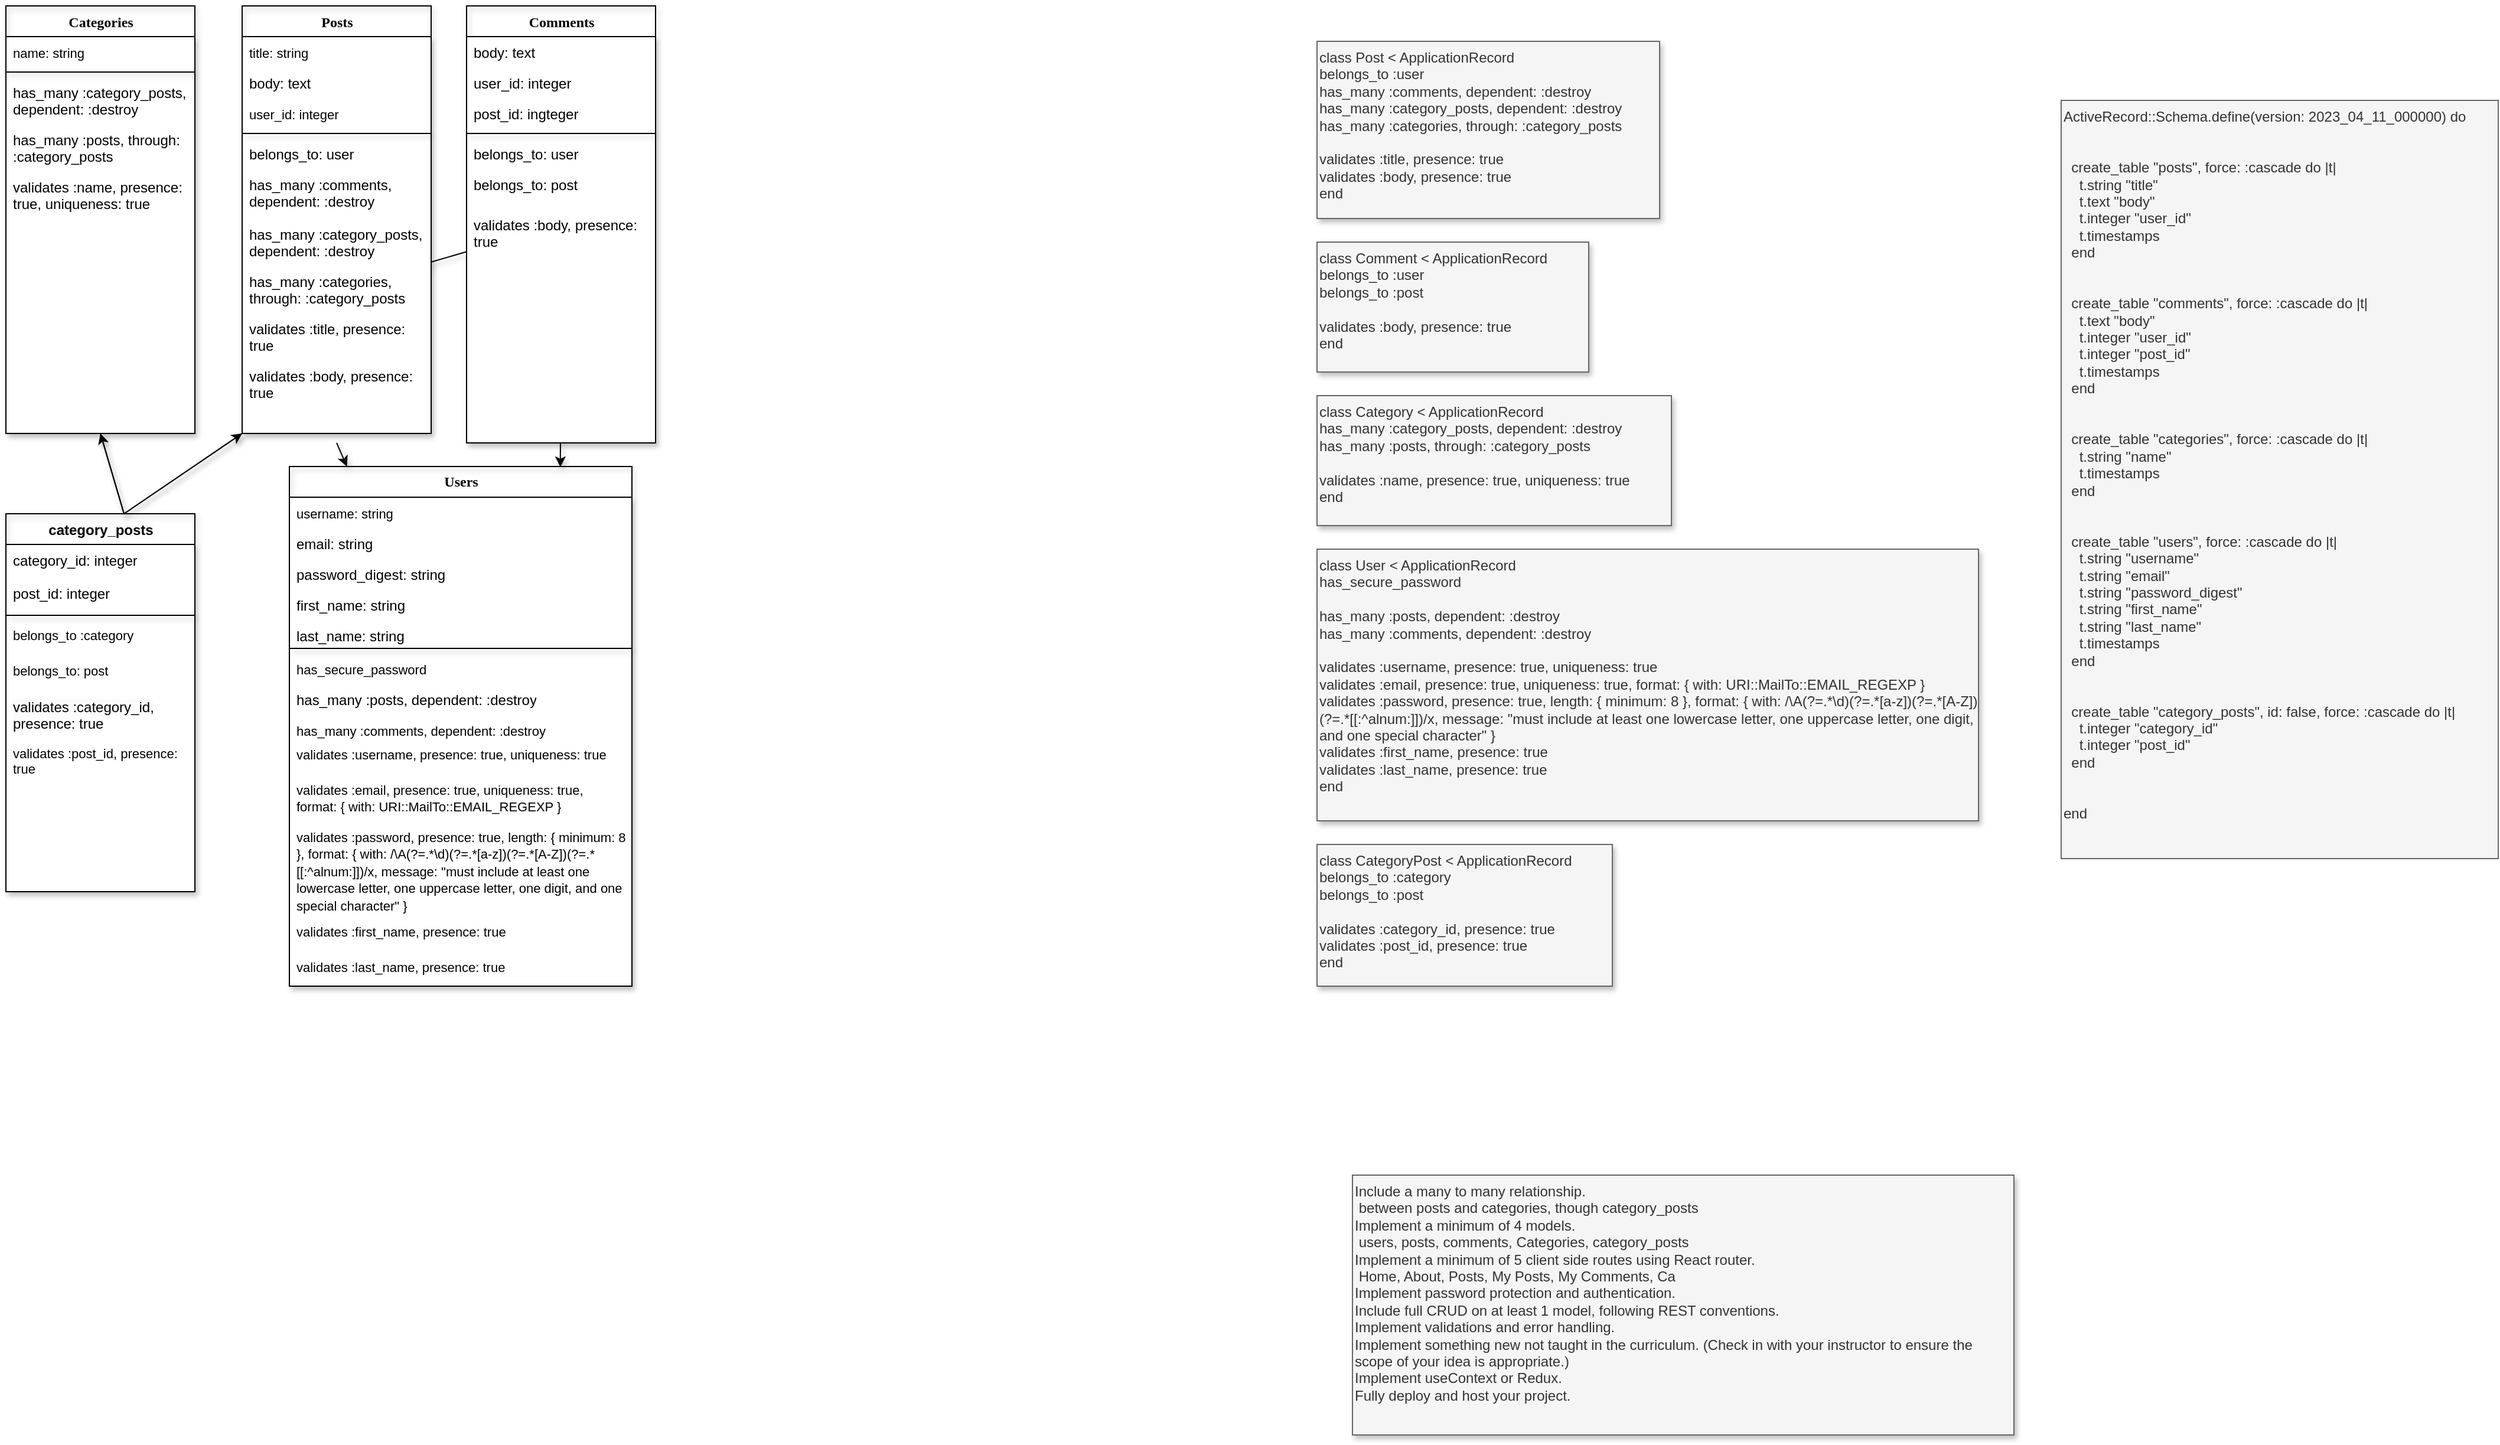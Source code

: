 <mxfile version="21.1.5" type="github" pages="2">
  <diagram name="Back End" id="9f46799a-70d6-7492-0946-bef42562c5a5">
    <mxGraphModel dx="909" dy="650" grid="1" gridSize="10" guides="1" tooltips="1" connect="1" arrows="1" fold="1" page="1" pageScale="1" pageWidth="1100" pageHeight="850" background="none" math="0" shadow="0">
      <root>
        <mxCell id="0" />
        <mxCell id="1" parent="0" />
        <mxCell id="78961159f06e98e8-17" value="Users" style="swimlane;html=1;fontStyle=1;align=center;verticalAlign=middle;childLayout=stackLayout;horizontal=1;startSize=26;horizontalStack=0;resizeParent=1;resizeLast=0;collapsible=1;marginBottom=0;swimlaneFillColor=#ffffff;rounded=0;shadow=1;comic=0;labelBackgroundColor=none;strokeWidth=1;fillColor=none;fontFamily=Verdana;fontSize=12;swimlaneLine=1;" parent="1" vertex="1">
          <mxGeometry x="250" y="400" width="290" height="440" as="geometry" />
        </mxCell>
        <mxCell id="840bowjbzDEZUcGG1Qwe-18" value="&lt;font style=&quot;font-size: 11px;&quot;&gt;username: string&lt;/font&gt;" style="text;html=1;strokeColor=none;fillColor=none;align=left;verticalAlign=top;spacingLeft=4;spacingRight=4;whiteSpace=wrap;overflow=hidden;rotatable=0;points=[[0,0.5],[1,0.5]];portConstraint=eastwest;swimlaneLine=1;shadow=1;" vertex="1" parent="78961159f06e98e8-17">
          <mxGeometry y="26" width="290" height="26" as="geometry" />
        </mxCell>
        <mxCell id="840bowjbzDEZUcGG1Qwe-47" value="email: string" style="text;html=1;strokeColor=none;fillColor=none;align=left;verticalAlign=top;spacingLeft=4;spacingRight=4;whiteSpace=wrap;overflow=hidden;rotatable=0;points=[[0,0.5],[1,0.5]];portConstraint=eastwest;swimlaneLine=1;shadow=1;" vertex="1" parent="78961159f06e98e8-17">
          <mxGeometry y="52" width="290" height="26" as="geometry" />
        </mxCell>
        <mxCell id="78961159f06e98e8-26" value="password_digest: string" style="text;html=1;strokeColor=none;fillColor=none;align=left;verticalAlign=top;spacingLeft=4;spacingRight=4;whiteSpace=wrap;overflow=hidden;rotatable=0;points=[[0,0.5],[1,0.5]];portConstraint=eastwest;swimlaneLine=1;shadow=1;" parent="78961159f06e98e8-17" vertex="1">
          <mxGeometry y="78" width="290" height="26" as="geometry" />
        </mxCell>
        <mxCell id="840bowjbzDEZUcGG1Qwe-96" value="first_name: string" style="text;html=1;strokeColor=none;fillColor=none;align=left;verticalAlign=top;spacingLeft=4;spacingRight=4;whiteSpace=wrap;overflow=hidden;rotatable=0;points=[[0,0.5],[1,0.5]];portConstraint=eastwest;swimlaneLine=1;shadow=1;" vertex="1" parent="78961159f06e98e8-17">
          <mxGeometry y="104" width="290" height="26" as="geometry" />
        </mxCell>
        <mxCell id="840bowjbzDEZUcGG1Qwe-138" value="last_name: string" style="text;html=1;strokeColor=none;fillColor=none;align=left;verticalAlign=top;spacingLeft=4;spacingRight=4;whiteSpace=wrap;overflow=hidden;rotatable=0;points=[[0,0.5],[1,0.5]];portConstraint=eastwest;swimlaneLine=1;shadow=1;" vertex="1" parent="78961159f06e98e8-17">
          <mxGeometry y="130" width="290" height="20" as="geometry" />
        </mxCell>
        <mxCell id="78961159f06e98e8-19" value="" style="line;html=1;strokeWidth=1;fillColor=none;align=left;verticalAlign=middle;spacingTop=-1;spacingLeft=3;spacingRight=3;rotatable=0;labelPosition=right;points=[];portConstraint=eastwest;swimlaneLine=1;shadow=1;" parent="78961159f06e98e8-17" vertex="1">
          <mxGeometry y="150" width="290" height="8" as="geometry" />
        </mxCell>
        <mxCell id="840bowjbzDEZUcGG1Qwe-67" value="&lt;font style=&quot;font-size: 11px;&quot;&gt;has_secure_password&lt;br&gt;&lt;/font&gt;" style="text;html=1;strokeColor=none;fillColor=none;align=left;verticalAlign=top;spacingLeft=4;spacingRight=4;whiteSpace=wrap;overflow=hidden;rotatable=0;points=[[0,0.5],[1,0.5]];portConstraint=eastwest;swimlaneLine=1;shadow=1;" vertex="1" parent="78961159f06e98e8-17">
          <mxGeometry y="158" width="290" height="26" as="geometry" />
        </mxCell>
        <mxCell id="78961159f06e98e8-20" value="has_many :posts, dependent: :destroy" style="text;html=1;strokeColor=none;fillColor=none;align=left;verticalAlign=top;spacingLeft=4;spacingRight=4;whiteSpace=wrap;overflow=hidden;rotatable=0;points=[[0,0.5],[1,0.5]];portConstraint=eastwest;swimlaneLine=1;shadow=1;" parent="78961159f06e98e8-17" vertex="1">
          <mxGeometry y="184" width="290" height="26" as="geometry" />
        </mxCell>
        <mxCell id="840bowjbzDEZUcGG1Qwe-46" value="&lt;font style=&quot;font-size: 11px;&quot;&gt;has_many :comments, dependent: :destroy&lt;br&gt;&lt;/font&gt;" style="text;html=1;strokeColor=none;fillColor=none;align=left;verticalAlign=top;spacingLeft=4;spacingRight=4;whiteSpace=wrap;overflow=hidden;rotatable=0;points=[[0,0.5],[1,0.5]];portConstraint=eastwest;swimlaneLine=1;shadow=1;" vertex="1" parent="78961159f06e98e8-17">
          <mxGeometry y="210" width="290" height="20" as="geometry" />
        </mxCell>
        <mxCell id="840bowjbzDEZUcGG1Qwe-68" value="&lt;font style=&quot;font-size: 11px;&quot;&gt;validates :username, presence: true, uniqueness: true&lt;br&gt;&lt;/font&gt;" style="text;html=1;strokeColor=none;fillColor=none;align=left;verticalAlign=top;spacingLeft=4;spacingRight=4;whiteSpace=wrap;overflow=hidden;rotatable=0;points=[[0,0.5],[1,0.5]];portConstraint=eastwest;swimlaneLine=1;shadow=1;" vertex="1" parent="78961159f06e98e8-17">
          <mxGeometry y="230" width="290" height="30" as="geometry" />
        </mxCell>
        <mxCell id="840bowjbzDEZUcGG1Qwe-69" value="&lt;font style=&quot;font-size: 11px;&quot;&gt;validates :email, presence: true, uniqueness: true, format: { with: URI::MailTo::EMAIL_REGEXP }&lt;br&gt;&lt;/font&gt;" style="text;html=1;strokeColor=none;fillColor=none;align=left;verticalAlign=top;spacingLeft=4;spacingRight=4;whiteSpace=wrap;overflow=hidden;rotatable=0;points=[[0,0.5],[1,0.5]];portConstraint=eastwest;swimlaneLine=1;shadow=1;" vertex="1" parent="78961159f06e98e8-17">
          <mxGeometry y="260" width="290" height="40" as="geometry" />
        </mxCell>
        <mxCell id="840bowjbzDEZUcGG1Qwe-139" value="&lt;font style=&quot;font-size: 11px;&quot;&gt;validates :password, presence: true, length: { minimum: 8 }, format: { with: /\A(?=.*\d)(?=.*[a-z])(?=.*[A-Z])(?=.*[[:^alnum:]])/x, message: &quot;must include at least one lowercase letter, one uppercase letter, one digit, and one special character&quot; }&lt;br&gt;&lt;/font&gt;" style="text;html=1;strokeColor=none;fillColor=none;align=left;verticalAlign=top;spacingLeft=4;spacingRight=4;whiteSpace=wrap;overflow=hidden;rotatable=0;points=[[0,0.5],[1,0.5]];portConstraint=eastwest;swimlaneLine=1;shadow=1;" vertex="1" parent="78961159f06e98e8-17">
          <mxGeometry y="300" width="290" height="80" as="geometry" />
        </mxCell>
        <mxCell id="840bowjbzDEZUcGG1Qwe-99" value="&lt;font style=&quot;font-size: 11px;&quot;&gt;validates :first_name, presence: true&lt;br&gt;&lt;/font&gt;" style="text;html=1;strokeColor=none;fillColor=none;align=left;verticalAlign=top;spacingLeft=4;spacingRight=4;whiteSpace=wrap;overflow=hidden;rotatable=0;points=[[0,0.5],[1,0.5]];portConstraint=eastwest;swimlaneLine=1;shadow=1;" vertex="1" parent="78961159f06e98e8-17">
          <mxGeometry y="380" width="290" height="30" as="geometry" />
        </mxCell>
        <mxCell id="840bowjbzDEZUcGG1Qwe-100" value="&lt;font style=&quot;font-size: 11px;&quot;&gt;validates :last_name, presence: true&lt;br&gt;&lt;/font&gt;" style="text;html=1;strokeColor=none;fillColor=none;align=left;verticalAlign=top;spacingLeft=4;spacingRight=4;whiteSpace=wrap;overflow=hidden;rotatable=0;points=[[0,0.5],[1,0.5]];portConstraint=eastwest;swimlaneLine=1;shadow=1;" vertex="1" parent="78961159f06e98e8-17">
          <mxGeometry y="410" width="290" height="30" as="geometry" />
        </mxCell>
        <mxCell id="840bowjbzDEZUcGG1Qwe-146" value="" style="edgeStyle=none;rounded=0;orthogonalLoop=1;jettySize=auto;html=1;entryX=0;entryY=1;entryDx=0;entryDy=0;swimlaneLine=1;shadow=1;exitX=0.5;exitY=1;exitDx=0;exitDy=0;" edge="1" parent="1" source="78961159f06e98e8-30" target="840bowjbzDEZUcGG1Qwe-50">
          <mxGeometry relative="1" as="geometry">
            <mxPoint x="330" y="622" as="targetPoint" />
            <Array as="points">
              <mxPoint x="110" y="440" />
            </Array>
          </mxGeometry>
        </mxCell>
        <mxCell id="78961159f06e98e8-30" value="Categories" style="swimlane;html=1;fontStyle=1;align=center;verticalAlign=top;childLayout=stackLayout;horizontal=1;startSize=26;horizontalStack=0;resizeParent=1;resizeLast=0;collapsible=1;marginBottom=0;swimlaneFillColor=#ffffff;rounded=0;shadow=1;comic=0;labelBackgroundColor=none;strokeWidth=1;fillColor=none;fontFamily=Verdana;fontSize=12;swimlaneLine=1;" parent="1" vertex="1">
          <mxGeometry x="10" y="10" width="160" height="362" as="geometry">
            <mxRectangle x="440" y="78" width="130" height="30" as="alternateBounds" />
          </mxGeometry>
        </mxCell>
        <mxCell id="78961159f06e98e8-31" value="&lt;font style=&quot;font-size: 11px;&quot;&gt;name: string&lt;/font&gt;" style="text;html=1;strokeColor=none;fillColor=none;align=left;verticalAlign=top;spacingLeft=4;spacingRight=4;whiteSpace=wrap;overflow=hidden;rotatable=0;points=[[0,0.5],[1,0.5]];portConstraint=eastwest;swimlaneLine=1;shadow=1;" parent="78961159f06e98e8-30" vertex="1">
          <mxGeometry y="26" width="160" height="26" as="geometry" />
        </mxCell>
        <mxCell id="78961159f06e98e8-38" value="" style="line;html=1;strokeWidth=1;fillColor=none;align=left;verticalAlign=middle;spacingTop=-1;spacingLeft=3;spacingRight=3;rotatable=0;labelPosition=right;points=[];portConstraint=eastwest;swimlaneLine=1;shadow=1;" parent="78961159f06e98e8-30" vertex="1">
          <mxGeometry y="52" width="160" height="8" as="geometry" />
        </mxCell>
        <mxCell id="78961159f06e98e8-39" value="has_many :category_posts, dependent: :destroy" style="text;html=1;strokeColor=none;fillColor=none;align=left;verticalAlign=top;spacingLeft=4;spacingRight=4;whiteSpace=wrap;overflow=hidden;rotatable=0;points=[[0,0.5],[1,0.5]];portConstraint=eastwest;swimlaneLine=1;shadow=1;" parent="78961159f06e98e8-30" vertex="1">
          <mxGeometry y="60" width="160" height="40" as="geometry" />
        </mxCell>
        <mxCell id="840bowjbzDEZUcGG1Qwe-84" value="has_many :posts, through: :category_posts" style="text;html=1;strokeColor=none;fillColor=none;align=left;verticalAlign=top;spacingLeft=4;spacingRight=4;whiteSpace=wrap;overflow=hidden;rotatable=0;points=[[0,0.5],[1,0.5]];portConstraint=eastwest;swimlaneLine=1;shadow=1;" vertex="1" parent="78961159f06e98e8-30">
          <mxGeometry y="100" width="160" height="40" as="geometry" />
        </mxCell>
        <mxCell id="840bowjbzDEZUcGG1Qwe-105" value="validates :name, presence: true, uniqueness: true" style="text;html=1;strokeColor=none;fillColor=none;align=left;verticalAlign=top;spacingLeft=4;spacingRight=4;whiteSpace=wrap;overflow=hidden;rotatable=0;points=[[0,0.5],[1,0.5]];portConstraint=eastwest;swimlaneLine=1;shadow=1;" vertex="1" parent="78961159f06e98e8-30">
          <mxGeometry y="140" width="160" height="40" as="geometry" />
        </mxCell>
        <mxCell id="78961159f06e98e8-43" value="&lt;span style=&quot;color: rgb(0, 0, 0); font-family: Helvetica; font-size: 12px; font-style: normal; font-variant-ligatures: normal; font-variant-caps: normal; letter-spacing: normal; orphans: 2; text-align: left; text-indent: 0px; text-transform: none; widows: 2; word-spacing: 0px; -webkit-text-stroke-width: 0px; background-color: rgb(251, 251, 251); text-decoration-thickness: initial; text-decoration-style: initial; text-decoration-color: initial; float: none; display: inline !important;&quot;&gt;category_posts&lt;/span&gt;" style="swimlane;html=1;fontStyle=1;align=center;verticalAlign=top;childLayout=stackLayout;horizontal=1;startSize=26;horizontalStack=0;resizeParent=1;resizeLast=0;collapsible=1;marginBottom=0;swimlaneFillColor=#ffffff;rounded=0;shadow=1;comic=0;labelBackgroundColor=none;strokeWidth=1;fillColor=none;fontFamily=Verdana;fontSize=12;swimlaneLine=1;" parent="1" vertex="1">
          <mxGeometry x="10" y="440" width="160" height="320" as="geometry" />
        </mxCell>
        <mxCell id="78961159f06e98e8-52" value="&lt;font style=&quot;font-size: 12px;&quot;&gt;category_id: integer&lt;/font&gt;" style="text;html=1;strokeColor=none;fillColor=none;align=left;verticalAlign=top;spacingLeft=4;spacingRight=4;whiteSpace=wrap;overflow=hidden;rotatable=0;points=[[0,0.5],[1,0.5]];portConstraint=eastwest;fontSize=7;swimlaneLine=1;shadow=1;" parent="78961159f06e98e8-43" vertex="1">
          <mxGeometry y="26" width="160" height="28" as="geometry" />
        </mxCell>
        <mxCell id="840bowjbzDEZUcGG1Qwe-44" value="&lt;font style=&quot;font-size: 12px;&quot;&gt;post_id: integer&lt;/font&gt;" style="text;html=1;strokeColor=none;fillColor=none;align=left;verticalAlign=top;spacingLeft=4;spacingRight=4;whiteSpace=wrap;overflow=hidden;rotatable=0;points=[[0,0.5],[1,0.5]];portConstraint=eastwest;fontSize=7;swimlaneLine=1;shadow=1;" vertex="1" parent="78961159f06e98e8-43">
          <mxGeometry y="54" width="160" height="28" as="geometry" />
        </mxCell>
        <mxCell id="78961159f06e98e8-51" value="" style="line;html=1;strokeWidth=1;fillColor=none;align=left;verticalAlign=middle;spacingTop=-1;spacingLeft=3;spacingRight=3;rotatable=0;labelPosition=right;points=[];portConstraint=eastwest;swimlaneLine=1;shadow=1;" parent="78961159f06e98e8-43" vertex="1">
          <mxGeometry y="82" width="160" height="8" as="geometry" />
        </mxCell>
        <mxCell id="840bowjbzDEZUcGG1Qwe-38" value="&lt;font style=&quot;font-size: 11px;&quot;&gt;belongs_to :category&lt;/font&gt;" style="text;html=1;strokeColor=none;fillColor=none;align=left;verticalAlign=top;spacingLeft=4;spacingRight=4;whiteSpace=wrap;overflow=hidden;rotatable=0;points=[[0,0.5],[1,0.5]];portConstraint=eastwest;fontSize=7;swimlaneLine=1;shadow=1;" vertex="1" parent="78961159f06e98e8-43">
          <mxGeometry y="90" width="160" height="30" as="geometry" />
        </mxCell>
        <mxCell id="840bowjbzDEZUcGG1Qwe-81" value="&lt;font style=&quot;font-size: 11px;&quot;&gt;belongs_to: post&lt;/font&gt;" style="text;html=1;strokeColor=none;fillColor=none;align=left;verticalAlign=top;spacingLeft=4;spacingRight=4;whiteSpace=wrap;overflow=hidden;rotatable=0;points=[[0,0.5],[1,0.5]];portConstraint=eastwest;fontSize=7;swimlaneLine=1;shadow=1;" vertex="1" parent="78961159f06e98e8-43">
          <mxGeometry y="120" width="160" height="30" as="geometry" />
        </mxCell>
        <mxCell id="840bowjbzDEZUcGG1Qwe-82" value="&lt;meta charset=&quot;utf-8&quot;&gt;&lt;span style=&quot;color: rgb(0, 0, 0); font-family: Helvetica; font-size: 12px; font-style: normal; font-variant-ligatures: normal; font-variant-caps: normal; font-weight: 400; letter-spacing: normal; orphans: 2; text-align: left; text-indent: 0px; text-transform: none; widows: 2; word-spacing: 0px; -webkit-text-stroke-width: 0px; background-color: rgb(251, 251, 251); text-decoration-thickness: initial; text-decoration-style: initial; text-decoration-color: initial; float: none; display: inline !important;&quot;&gt;validates :category_id, presence: true&lt;/span&gt;" style="text;html=1;strokeColor=none;fillColor=none;align=left;verticalAlign=top;spacingLeft=4;spacingRight=4;whiteSpace=wrap;overflow=hidden;rotatable=0;points=[[0,0.5],[1,0.5]];portConstraint=eastwest;fontSize=7;swimlaneLine=1;shadow=1;" vertex="1" parent="78961159f06e98e8-43">
          <mxGeometry y="150" width="160" height="40" as="geometry" />
        </mxCell>
        <mxCell id="840bowjbzDEZUcGG1Qwe-107" value="&lt;font style=&quot;font-size: 11px;&quot;&gt;validates :post_id, presence: true&lt;/font&gt;" style="text;html=1;strokeColor=none;fillColor=none;align=left;verticalAlign=top;spacingLeft=4;spacingRight=4;whiteSpace=wrap;overflow=hidden;rotatable=0;points=[[0,0.5],[1,0.5]];portConstraint=eastwest;fontSize=7;swimlaneLine=1;shadow=1;" vertex="1" parent="78961159f06e98e8-43">
          <mxGeometry y="190" width="160" height="40" as="geometry" />
        </mxCell>
        <mxCell id="840bowjbzDEZUcGG1Qwe-136" value="" style="edgeStyle=none;rounded=0;orthogonalLoop=1;jettySize=auto;html=1;entryX=0.791;entryY=0.001;entryDx=0;entryDy=0;entryPerimeter=0;swimlaneLine=1;shadow=1;" edge="1" parent="1" source="78961159f06e98e8-69" target="78961159f06e98e8-17">
          <mxGeometry relative="1" as="geometry">
            <mxPoint x="590.72" y="502" as="targetPoint" />
          </mxGeometry>
        </mxCell>
        <mxCell id="840bowjbzDEZUcGG1Qwe-137" value="" style="edgeStyle=none;rounded=0;orthogonalLoop=1;jettySize=auto;html=1;swimlaneLine=1;shadow=1;" edge="1" parent="1" source="78961159f06e98e8-69" target="840bowjbzDEZUcGG1Qwe-75">
          <mxGeometry relative="1" as="geometry" />
        </mxCell>
        <mxCell id="78961159f06e98e8-69" value="Comments" style="swimlane;html=1;fontStyle=1;align=center;verticalAlign=top;childLayout=stackLayout;horizontal=1;startSize=26;horizontalStack=0;resizeParent=1;resizeLast=0;collapsible=1;marginBottom=0;swimlaneFillColor=#ffffff;rounded=0;shadow=1;comic=0;labelBackgroundColor=none;strokeWidth=1;fillColor=none;fontFamily=Verdana;fontSize=12;swimlaneLine=1;" parent="1" vertex="1">
          <mxGeometry x="400" y="10" width="160" height="370" as="geometry" />
        </mxCell>
        <mxCell id="78961159f06e98e8-70" value="body: text" style="text;html=1;strokeColor=none;fillColor=none;align=left;verticalAlign=top;spacingLeft=4;spacingRight=4;whiteSpace=wrap;overflow=hidden;rotatable=0;points=[[0,0.5],[1,0.5]];portConstraint=eastwest;swimlaneLine=1;shadow=1;" parent="78961159f06e98e8-69" vertex="1">
          <mxGeometry y="26" width="160" height="26" as="geometry" />
        </mxCell>
        <mxCell id="78961159f06e98e8-71" value="user_id: integer" style="text;html=1;strokeColor=none;fillColor=none;align=left;verticalAlign=top;spacingLeft=4;spacingRight=4;whiteSpace=wrap;overflow=hidden;rotatable=0;points=[[0,0.5],[1,0.5]];portConstraint=eastwest;swimlaneLine=1;shadow=1;" parent="78961159f06e98e8-69" vertex="1">
          <mxGeometry y="52" width="160" height="26" as="geometry" />
        </mxCell>
        <mxCell id="78961159f06e98e8-72" value="post_id: ingteger" style="text;html=1;strokeColor=none;fillColor=none;align=left;verticalAlign=top;spacingLeft=4;spacingRight=4;whiteSpace=wrap;overflow=hidden;rotatable=0;points=[[0,0.5],[1,0.5]];portConstraint=eastwest;swimlaneLine=1;shadow=1;" parent="78961159f06e98e8-69" vertex="1">
          <mxGeometry y="78" width="160" height="26" as="geometry" />
        </mxCell>
        <mxCell id="78961159f06e98e8-77" value="" style="line;html=1;strokeWidth=1;fillColor=none;align=left;verticalAlign=middle;spacingTop=-1;spacingLeft=3;spacingRight=3;rotatable=0;labelPosition=right;points=[];portConstraint=eastwest;swimlaneLine=1;shadow=1;" parent="78961159f06e98e8-69" vertex="1">
          <mxGeometry y="104" width="160" height="8" as="geometry" />
        </mxCell>
        <mxCell id="78961159f06e98e8-81" value="belongs_to: user" style="text;html=1;strokeColor=none;fillColor=none;align=left;verticalAlign=top;spacingLeft=4;spacingRight=4;whiteSpace=wrap;overflow=hidden;rotatable=0;points=[[0,0.5],[1,0.5]];portConstraint=eastwest;swimlaneLine=1;shadow=1;" parent="78961159f06e98e8-69" vertex="1">
          <mxGeometry y="112" width="160" height="26" as="geometry" />
        </mxCell>
        <mxCell id="840bowjbzDEZUcGG1Qwe-31" value="belongs_to: post" style="text;html=1;strokeColor=none;fillColor=none;align=left;verticalAlign=top;spacingLeft=4;spacingRight=4;whiteSpace=wrap;overflow=hidden;rotatable=0;points=[[0,0.5],[1,0.5]];portConstraint=eastwest;swimlaneLine=1;shadow=1;" vertex="1" parent="78961159f06e98e8-69">
          <mxGeometry y="138" width="160" height="34" as="geometry" />
        </mxCell>
        <mxCell id="840bowjbzDEZUcGG1Qwe-32" value="validates :body, presence: true&lt;br style=&quot;border-color: var(--border-color);&quot;&gt;" style="text;html=1;strokeColor=none;fillColor=none;align=left;verticalAlign=top;spacingLeft=4;spacingRight=4;whiteSpace=wrap;overflow=hidden;rotatable=0;points=[[0,0.5],[1,0.5]];portConstraint=eastwest;swimlaneLine=1;shadow=1;" vertex="1" parent="78961159f06e98e8-69">
          <mxGeometry y="172" width="160" height="40" as="geometry" />
        </mxCell>
        <mxCell id="840bowjbzDEZUcGG1Qwe-134" value="" style="edgeStyle=none;rounded=0;orthogonalLoop=1;jettySize=auto;html=1;swimlaneLine=1;shadow=1;" edge="1" parent="1" target="78961159f06e98e8-17">
          <mxGeometry relative="1" as="geometry">
            <mxPoint x="290" y="380" as="sourcePoint" />
            <mxPoint x="531.84" y="500.78" as="targetPoint" />
          </mxGeometry>
        </mxCell>
        <mxCell id="840bowjbzDEZUcGG1Qwe-151" value="" style="edgeStyle=none;rounded=0;orthogonalLoop=1;jettySize=auto;html=1;entryX=0.5;entryY=1;entryDx=0;entryDy=0;exitX=0;exitY=1;exitDx=0;exitDy=0;swimlaneLine=1;shadow=1;" edge="1" parent="1" source="840bowjbzDEZUcGG1Qwe-50" target="78961159f06e98e8-30">
          <mxGeometry relative="1" as="geometry">
            <mxPoint x="420" y="653" as="targetPoint" />
            <Array as="points">
              <mxPoint x="110" y="440" />
            </Array>
          </mxGeometry>
        </mxCell>
        <mxCell id="840bowjbzDEZUcGG1Qwe-50" value="Posts" style="swimlane;html=1;fontStyle=1;align=center;verticalAlign=top;childLayout=stackLayout;horizontal=1;startSize=26;horizontalStack=0;resizeParent=1;resizeLast=0;collapsible=1;marginBottom=0;swimlaneFillColor=#ffffff;rounded=0;shadow=1;comic=0;labelBackgroundColor=none;strokeWidth=1;fillColor=none;fontFamily=Verdana;fontSize=12;swimlaneLine=1;" vertex="1" parent="1">
          <mxGeometry x="210" y="10" width="160" height="362" as="geometry">
            <mxRectangle x="440" y="78" width="130" height="30" as="alternateBounds" />
          </mxGeometry>
        </mxCell>
        <mxCell id="840bowjbzDEZUcGG1Qwe-51" value="&lt;font style=&quot;font-size: 11px;&quot;&gt;title: string&lt;/font&gt;" style="text;html=1;strokeColor=none;fillColor=none;align=left;verticalAlign=top;spacingLeft=4;spacingRight=4;whiteSpace=wrap;overflow=hidden;rotatable=0;points=[[0,0.5],[1,0.5]];portConstraint=eastwest;swimlaneLine=1;shadow=1;" vertex="1" parent="840bowjbzDEZUcGG1Qwe-50">
          <mxGeometry y="26" width="160" height="26" as="geometry" />
        </mxCell>
        <mxCell id="840bowjbzDEZUcGG1Qwe-52" value="body: text" style="text;html=1;strokeColor=none;fillColor=none;align=left;verticalAlign=top;spacingLeft=4;spacingRight=4;whiteSpace=wrap;overflow=hidden;rotatable=0;points=[[0,0.5],[1,0.5]];portConstraint=eastwest;swimlaneLine=1;shadow=1;" vertex="1" parent="840bowjbzDEZUcGG1Qwe-50">
          <mxGeometry y="52" width="160" height="26" as="geometry" />
        </mxCell>
        <mxCell id="840bowjbzDEZUcGG1Qwe-53" value="&lt;font style=&quot;font-size: 11px;&quot;&gt;user_id: integer&lt;/font&gt;" style="text;html=1;strokeColor=none;fillColor=none;align=left;verticalAlign=top;spacingLeft=4;spacingRight=4;whiteSpace=wrap;overflow=hidden;rotatable=0;points=[[0,0.5],[1,0.5]];portConstraint=eastwest;swimlaneLine=1;shadow=1;" vertex="1" parent="840bowjbzDEZUcGG1Qwe-50">
          <mxGeometry y="78" width="160" height="26" as="geometry" />
        </mxCell>
        <mxCell id="840bowjbzDEZUcGG1Qwe-54" value="" style="line;html=1;strokeWidth=1;fillColor=none;align=left;verticalAlign=middle;spacingTop=-1;spacingLeft=3;spacingRight=3;rotatable=0;labelPosition=right;points=[];portConstraint=eastwest;swimlaneLine=1;shadow=1;" vertex="1" parent="840bowjbzDEZUcGG1Qwe-50">
          <mxGeometry y="104" width="160" height="8" as="geometry" />
        </mxCell>
        <mxCell id="840bowjbzDEZUcGG1Qwe-55" value="belongs_to: user&lt;br&gt;" style="text;html=1;strokeColor=none;fillColor=none;align=left;verticalAlign=top;spacingLeft=4;spacingRight=4;whiteSpace=wrap;overflow=hidden;rotatable=0;points=[[0,0.5],[1,0.5]];portConstraint=eastwest;swimlaneLine=1;shadow=1;" vertex="1" parent="840bowjbzDEZUcGG1Qwe-50">
          <mxGeometry y="112" width="160" height="26" as="geometry" />
        </mxCell>
        <mxCell id="840bowjbzDEZUcGG1Qwe-73" value="has_many :comments, dependent: :destroy" style="text;html=1;strokeColor=none;fillColor=none;align=left;verticalAlign=top;spacingLeft=4;spacingRight=4;whiteSpace=wrap;overflow=hidden;rotatable=0;points=[[0,0.5],[1,0.5]];portConstraint=eastwest;swimlaneLine=1;shadow=1;" vertex="1" parent="840bowjbzDEZUcGG1Qwe-50">
          <mxGeometry y="138" width="160" height="42" as="geometry" />
        </mxCell>
        <mxCell id="840bowjbzDEZUcGG1Qwe-74" value="has_many :category_posts, dependent: :destroy" style="text;html=1;strokeColor=none;fillColor=none;align=left;verticalAlign=top;spacingLeft=4;spacingRight=4;whiteSpace=wrap;overflow=hidden;rotatable=0;points=[[0,0.5],[1,0.5]];portConstraint=eastwest;swimlaneLine=1;shadow=1;" vertex="1" parent="840bowjbzDEZUcGG1Qwe-50">
          <mxGeometry y="180" width="160" height="40" as="geometry" />
        </mxCell>
        <mxCell id="840bowjbzDEZUcGG1Qwe-75" value="has_many :categories, through: :category_posts" style="text;html=1;strokeColor=none;fillColor=none;align=left;verticalAlign=top;spacingLeft=4;spacingRight=4;whiteSpace=wrap;overflow=hidden;rotatable=0;points=[[0,0.5],[1,0.5]];portConstraint=eastwest;swimlaneLine=1;shadow=1;" vertex="1" parent="840bowjbzDEZUcGG1Qwe-50">
          <mxGeometry y="220" width="160" height="40" as="geometry" />
        </mxCell>
        <mxCell id="840bowjbzDEZUcGG1Qwe-76" value="validates :title, presence: true" style="text;html=1;strokeColor=none;fillColor=none;align=left;verticalAlign=top;spacingLeft=4;spacingRight=4;whiteSpace=wrap;overflow=hidden;rotatable=0;points=[[0,0.5],[1,0.5]];portConstraint=eastwest;swimlaneLine=1;shadow=1;" vertex="1" parent="840bowjbzDEZUcGG1Qwe-50">
          <mxGeometry y="260" width="160" height="40" as="geometry" />
        </mxCell>
        <mxCell id="840bowjbzDEZUcGG1Qwe-77" value="validates :body, presence: true" style="text;html=1;strokeColor=none;fillColor=none;align=left;verticalAlign=top;spacingLeft=4;spacingRight=4;whiteSpace=wrap;overflow=hidden;rotatable=0;points=[[0,0.5],[1,0.5]];portConstraint=eastwest;swimlaneLine=1;shadow=1;" vertex="1" parent="840bowjbzDEZUcGG1Qwe-50">
          <mxGeometry y="300" width="160" height="40" as="geometry" />
        </mxCell>
        <mxCell id="840bowjbzDEZUcGG1Qwe-95" value="ActiveRecord::Schema.define(version: 2023_04_11_000000) do&#xa;&#xa;&#xa;  create_table &quot;posts&quot;, force: :cascade do |t|&#xa;    t.string &quot;title&quot;&#xa;    t.text &quot;body&quot;&#xa;    t.integer &quot;user_id&quot;&#xa;    t.timestamps&#xa;  end&#xa;&#xa;&#xa;  create_table &quot;comments&quot;, force: :cascade do |t|&#xa;    t.text &quot;body&quot;&#xa;    t.integer &quot;user_id&quot;&#xa;    t.integer &quot;post_id&quot;&#xa;    t.timestamps&#xa;  end&#xa;&#xa;&#xa;  create_table &quot;categories&quot;, force: :cascade do |t|&#xa;    t.string &quot;name&quot;&#xa;    t.timestamps&#xa;  end&#xa;&#xa;&#xa;  create_table &quot;users&quot;, force: :cascade do |t|&#xa;    t.string &quot;username&quot;&#xa;    t.string &quot;email&quot;&#xa;    t.string &quot;password_digest&quot;&#xa;    t.string &quot;first_name&quot;&#xa;    t.string &quot;last_name&quot;&#xa;    t.timestamps&#xa;  end&#xa;&#xa;&#xa;  create_table &quot;category_posts&quot;, id: false, force: :cascade do |t|&#xa;    t.integer &quot;category_id&quot;&#xa;    t.integer &quot;post_id&quot;&#xa;  end&#xa;&#xa;&#xa;end" style="text;whiteSpace=wrap;html=1;fillColor=#f5f5f5;fontColor=#333333;strokeColor=#666666;" vertex="1" parent="1">
          <mxGeometry x="1750" y="90" width="370" height="642" as="geometry" />
        </mxCell>
        <mxCell id="840bowjbzDEZUcGG1Qwe-98" value="class User &lt; ApplicationRecord&#xa;  has_secure_password&#xa;&#xa;  has_many :posts, dependent: :destroy&#xa;  has_many :comments, dependent: :destroy&#xa;&#xa;  validates :username, presence: true, uniqueness: true&#xa;  validates :email, presence: true, uniqueness: true, format: { with: URI::MailTo::EMAIL_REGEXP }&#xa;  validates :password, presence: true, length: { minimum: 8 }, format: { with: /\A(?=.*\d)(?=.*[a-z])(?=.*[A-Z])(?=.*[[:^alnum:]])/x, message: &quot;must include at least one lowercase letter, one uppercase letter, one digit, and one special character&quot; }&#xa;  validates :first_name, presence: true&#xa;  validates :last_name, presence: true&#xa;end" style="text;whiteSpace=wrap;html=1;fillColor=#f5f5f5;fontColor=#333333;strokeColor=#666666;shadow=1;" vertex="1" parent="1">
          <mxGeometry x="1120" y="470" width="560" height="230" as="geometry" />
        </mxCell>
        <mxCell id="840bowjbzDEZUcGG1Qwe-101" value="class Post &lt; ApplicationRecord&#xa;  belongs_to :user&#xa;  has_many :comments, dependent: :destroy&#xa;  has_many :category_posts, dependent: :destroy&#xa;  has_many :categories, through: :category_posts&#xa;&#xa;  validates :title, presence: true&#xa;  validates :body, presence: true&#xa;end" style="text;whiteSpace=wrap;html=1;fillColor=#f5f5f5;fontColor=#333333;strokeColor=#666666;shadow=1;" vertex="1" parent="1">
          <mxGeometry x="1120" y="40" width="290" height="150" as="geometry" />
        </mxCell>
        <mxCell id="840bowjbzDEZUcGG1Qwe-103" value="class Comment &lt; ApplicationRecord&#xa;  belongs_to :user&#xa;  belongs_to :post&#xa;&#xa;  validates :body, presence: true&#xa;end" style="text;whiteSpace=wrap;html=1;fillColor=#f5f5f5;fontColor=#333333;strokeColor=#666666;shadow=1;" vertex="1" parent="1">
          <mxGeometry x="1120" y="210" width="230" height="110" as="geometry" />
        </mxCell>
        <mxCell id="840bowjbzDEZUcGG1Qwe-104" value="class Category &lt; ApplicationRecord&#xa;  has_many :category_posts, dependent: :destroy&#xa;  has_many :posts, through: :category_posts&#xa;&#xa;  validates :name, presence: true, uniqueness: true&#xa;end" style="text;whiteSpace=wrap;html=1;fillColor=#f5f5f5;fontColor=#333333;strokeColor=#666666;shadow=1;" vertex="1" parent="1">
          <mxGeometry x="1120" y="340" width="300" height="110" as="geometry" />
        </mxCell>
        <mxCell id="840bowjbzDEZUcGG1Qwe-106" value="class CategoryPost &lt; ApplicationRecord&#xa;  belongs_to :category&#xa;  belongs_to :post&#xa;&#xa;  validates :category_id, presence: true&#xa;  validates :post_id, presence: true&#xa;end" style="text;whiteSpace=wrap;html=1;fillColor=#f5f5f5;fontColor=#333333;strokeColor=#666666;shadow=1;" vertex="1" parent="1">
          <mxGeometry x="1120" y="720" width="250" height="120" as="geometry" />
        </mxCell>
        <mxCell id="840bowjbzDEZUcGG1Qwe-108" value="Include a many to many relationship.&lt;br&gt;&lt;span style=&quot;&quot;&gt;	&lt;/span&gt;&lt;span style=&quot;&quot;&gt;	&lt;/span&gt;&lt;span style=&quot;white-space: pre;&quot;&gt;	&lt;/span&gt;between posts and categories, though category_posts&lt;br&gt;Implement a minimum of 4 models.&lt;br&gt;&lt;span style=&quot;&quot;&gt;	&lt;/span&gt;&lt;span style=&quot;&quot;&gt;	&lt;/span&gt;&lt;span style=&quot;&quot;&gt;	&lt;/span&gt;&lt;span style=&quot;white-space: pre;&quot;&gt;	&lt;/span&gt;users, posts, comments,&amp;nbsp;Categories,&amp;nbsp;category_posts&lt;br&gt;Implement a minimum of 5 client side routes using React router.&lt;br&gt;&lt;span style=&quot;&quot;&gt;	&lt;/span&gt;&lt;span style=&quot;white-space: pre;&quot;&gt;	&lt;/span&gt;Home, About, Posts, My Posts, My Comments, Ca&lt;br&gt;Implement password protection and authentication.&lt;br&gt;Include full CRUD on at least 1 model, following REST conventions.&lt;br&gt;Implement validations and error handling.&lt;br&gt;Implement something new not taught in the curriculum. (Check in with your instructor to ensure the scope of your idea is appropriate.)&lt;br&gt;Implement useContext or Redux.&lt;br&gt;Fully deploy and host your project." style="text;whiteSpace=wrap;html=1;fillColor=#f5f5f5;fontColor=#333333;strokeColor=#666666;shadow=1;" vertex="1" parent="1">
          <mxGeometry x="1150" y="1000" width="560" height="220" as="geometry" />
        </mxCell>
      </root>
    </mxGraphModel>
  </diagram>
  <diagram id="B8aguBRAt4Zf9ztLvqEu" name="Front End">
    <mxGraphModel dx="954" dy="648" grid="1" gridSize="10" guides="1" tooltips="1" connect="1" arrows="1" fold="1" page="1" pageScale="1" pageWidth="850" pageHeight="1100" math="0" shadow="0">
      <root>
        <mxCell id="0" />
        <mxCell id="1" parent="0" />
        <mxCell id="SVsRbN3KfIee-e9rEWyM-1" value="5 Client Side Routes" style="swimlane;fontStyle=0;childLayout=stackLayout;horizontal=1;startSize=26;fillColor=none;horizontalStack=0;resizeParent=1;resizeParentMax=0;resizeLast=0;collapsible=1;marginBottom=0;whiteSpace=wrap;html=1;" vertex="1" parent="1">
          <mxGeometry x="40" y="40" width="140" height="182" as="geometry" />
        </mxCell>
        <mxCell id="SVsRbN3KfIee-e9rEWyM-2" value="My Appointments" style="text;strokeColor=none;fillColor=none;align=left;verticalAlign=top;spacingLeft=4;spacingRight=4;overflow=hidden;rotatable=0;points=[[0,0.5],[1,0.5]];portConstraint=eastwest;whiteSpace=wrap;html=1;" vertex="1" parent="SVsRbN3KfIee-e9rEWyM-1">
          <mxGeometry y="26" width="140" height="26" as="geometry" />
        </mxCell>
        <mxCell id="SVsRbN3KfIee-e9rEWyM-3" value="New Appointment" style="text;strokeColor=none;fillColor=none;align=left;verticalAlign=top;spacingLeft=4;spacingRight=4;overflow=hidden;rotatable=0;points=[[0,0.5],[1,0.5]];portConstraint=eastwest;whiteSpace=wrap;html=1;" vertex="1" parent="SVsRbN3KfIee-e9rEWyM-1">
          <mxGeometry y="52" width="140" height="26" as="geometry" />
        </mxCell>
        <mxCell id="SVsRbN3KfIee-e9rEWyM-4" value="Doctors" style="text;strokeColor=none;fillColor=none;align=left;verticalAlign=top;spacingLeft=4;spacingRight=4;overflow=hidden;rotatable=0;points=[[0,0.5],[1,0.5]];portConstraint=eastwest;whiteSpace=wrap;html=1;" vertex="1" parent="SVsRbN3KfIee-e9rEWyM-1">
          <mxGeometry y="78" width="140" height="26" as="geometry" />
        </mxCell>
        <mxCell id="SVsRbN3KfIee-e9rEWyM-6" value="Specialties" style="text;strokeColor=none;fillColor=none;align=left;verticalAlign=top;spacingLeft=4;spacingRight=4;overflow=hidden;rotatable=0;points=[[0,0.5],[1,0.5]];portConstraint=eastwest;whiteSpace=wrap;html=1;" vertex="1" parent="SVsRbN3KfIee-e9rEWyM-1">
          <mxGeometry y="104" width="140" height="26" as="geometry" />
        </mxCell>
        <mxCell id="wtIE97hacBbmuzUlWnHP-4" value="Home" style="text;strokeColor=none;fillColor=none;align=left;verticalAlign=top;spacingLeft=4;spacingRight=4;overflow=hidden;rotatable=0;points=[[0,0.5],[1,0.5]];portConstraint=eastwest;whiteSpace=wrap;html=1;" vertex="1" parent="SVsRbN3KfIee-e9rEWyM-1">
          <mxGeometry y="130" width="140" height="26" as="geometry" />
        </mxCell>
        <mxCell id="wtIE97hacBbmuzUlWnHP-5" value="About" style="text;strokeColor=none;fillColor=none;align=left;verticalAlign=top;spacingLeft=4;spacingRight=4;overflow=hidden;rotatable=0;points=[[0,0.5],[1,0.5]];portConstraint=eastwest;whiteSpace=wrap;html=1;" vertex="1" parent="SVsRbN3KfIee-e9rEWyM-1">
          <mxGeometry y="156" width="140" height="26" as="geometry" />
        </mxCell>
      </root>
    </mxGraphModel>
  </diagram>
</mxfile>

